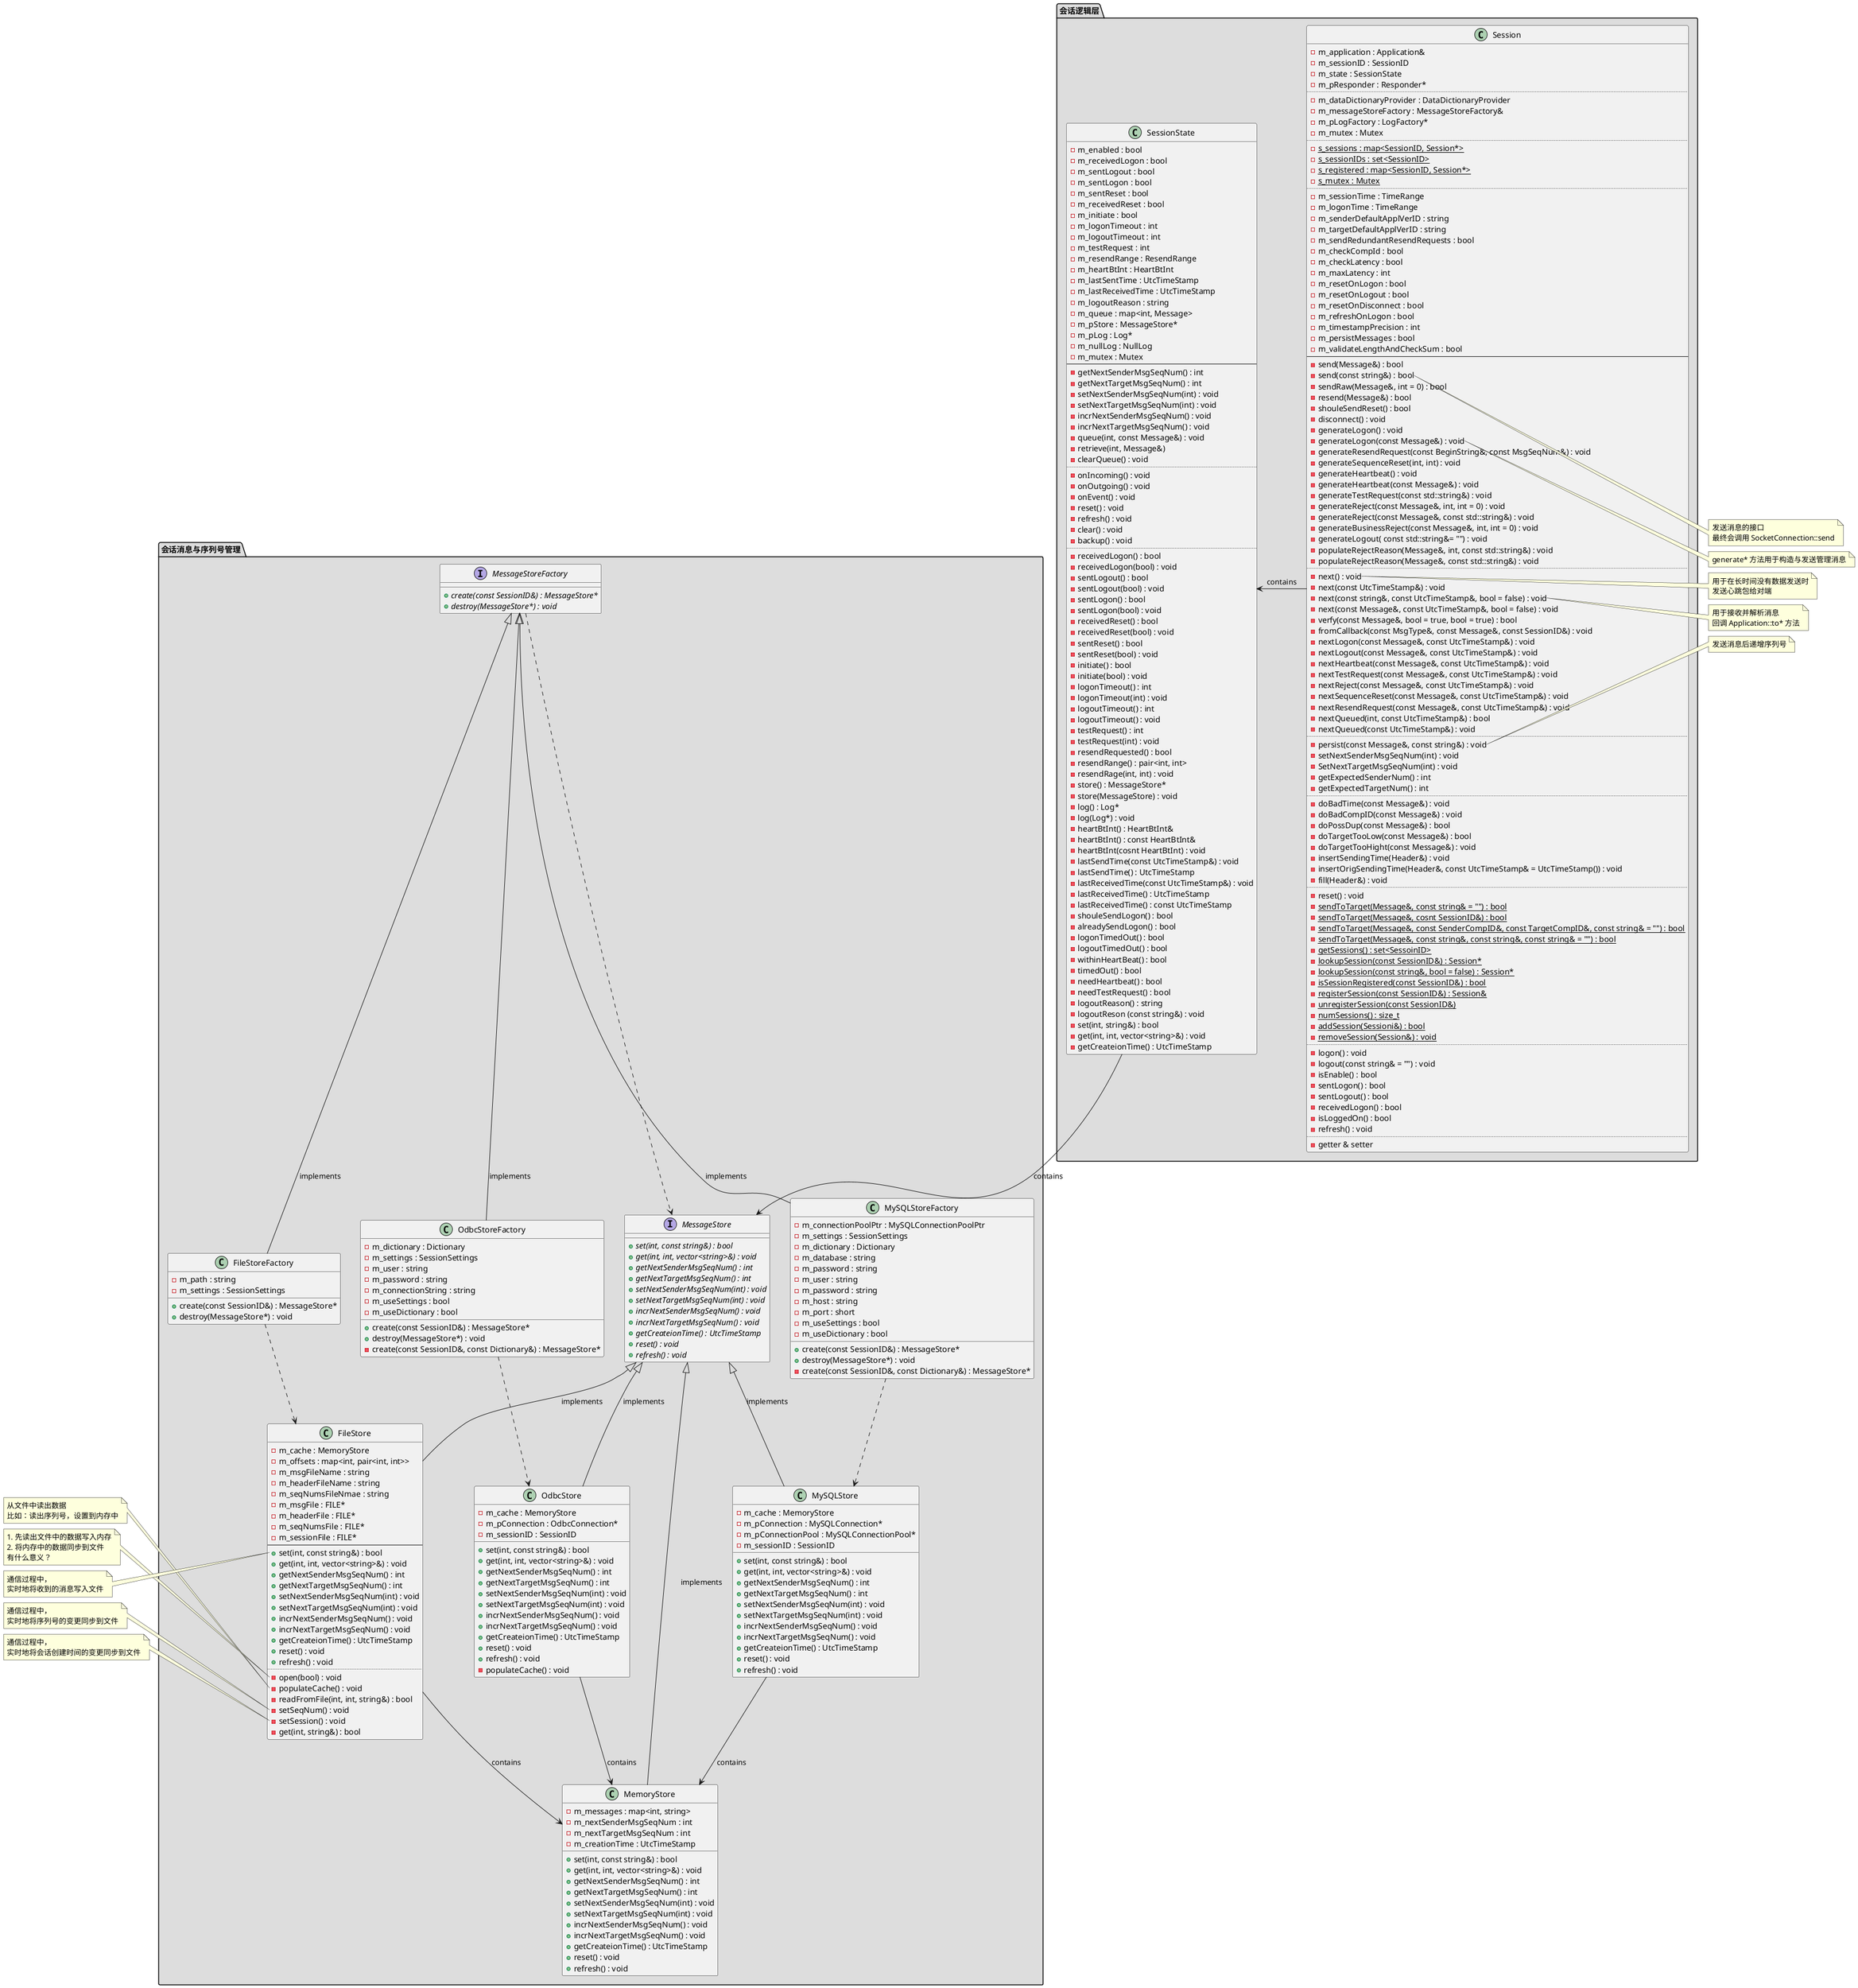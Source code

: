 @startuml quickfix_session_fixsession_classmap
''''''''''''''''''''''''''''''''''''''''''''''''''''''''''''
' 以下是类实例的定义
package "会话逻辑层" #DDDDDD
{
' 维护状态并实现 FIX 会话的逻辑。
class Session
{
    ' 成员变量
    - m_application : Application&
    - m_sessionID : SessionID
    - m_state : SessionState
    - m_pResponder : Responder*
    ..
    - m_dataDictionaryProvider : DataDictionaryProvider
    - m_messageStoreFactory : MessageStoreFactory&
    - m_pLogFactory : LogFactory*
    - m_mutex : Mutex
    ..
    {static}- s_sessions : map<SessionID, Session*>
    {static}- s_sessionIDs : set<SessionID>
    {static}- s_registered : map<SessionID, Session*>
    {static}- s_mutex : Mutex
    ..
    ' 与配置文件中的配置项相对应的成员变量
    - m_sessionTime : TimeRange
    - m_logonTime : TimeRange
    - m_senderDefaultApplVerID : string
    - m_targetDefaultApplVerID : string
    - m_sendRedundantResendRequests : bool
    - m_checkCompId : bool
    - m_checkLatency : bool
    - m_maxLatency : int
    - m_resetOnLogon : bool
    - m_resetOnLogout : bool
    - m_resetOnDisconnect : bool
    - m_refreshOnLogon : bool
    - m_timestampPrecision : int
    - m_persistMessages : bool
    - m_validateLengthAndCheckSum : bool
    --
    ' 成员函数
    - send(Message&) : bool
    - send(const string&) : bool
    - sendRaw(Message&, int = 0) : bool
    - resend(Message&) : bool
    - shouleSendReset() : bool
    - disconnect() : void
    - generateLogon() : void
    - generateLogon(const Message&) : void
    - generateResendRequest(const BeginString&, const MsgSeqNum&) : void
    - generateSequenceReset(int, int) : void
    - generateHeartbeat() : void
    - generateHeartbeat(const Message&) : void
    - generateTestRequest(const std::string&) : void
    - generateReject(const Message&, int, int = 0) : void
    - generateReject(const Message&, const std::string&) : void
    - generateBusinessReject(const Message&, int, int = 0) : void
    - generateLogout( const std::string&= "") : void
    - populateRejectReason(Message&, int, const std::string&) : void
    - populateRejectReason(Message&, const std::string&) : void
    ..
    - next() : void
    - next(const UtcTimeStamp&) : void
    - next(const string&, const UtcTimeStamp&, bool = false) : void
    - next(const Message&, const UtcTimeStamp&, bool = false) : void
    - verfy(const Message&, bool = true, bool = true) : bool
    - fromCallback(const MsgType&, const Message&, const SessionID&) : void
    - nextLogon(const Message&, const UtcTimeStamp&) : void
    - nextLogout(const Message&, const UtcTimeStamp&) : void
    - nextHeartbeat(const Message&, const UtcTimeStamp&) : void
    - nextTestRequest(const Message&, const UtcTimeStamp&) : void
    - nextReject(const Message&, const UtcTimeStamp&) : void
    - nextSequenceReset(const Message&, const UtcTimeStamp&) : void
    - nextResendRequest(const Message&, const UtcTimeStamp&) : void
    - nextQueued(int, const UtcTimeStamp&) : bool
    - nextQueued(const UtcTimeStamp&) : void
    ..
    - persist(const Message&, const string&) : void
    - setNextSenderMsgSeqNum(int) : void
    - SetNextTargetMsgSeqNum(int) : void
    - getExpectedSenderNum() : int
    - getExpectedTargetNum() : int
    ..
    - doBadTime(const Message&) : void
    - doBadCompID(const Message&) : void
    - doPossDup(const Message&) : bool
    - doTargetTooLow(const Message&) : bool
    - doTargetTooHight(const Message&) : void
    - insertSendingTime(Header&) : void
    - insertOrigSendingTime(Header&, const UtcTimeStamp& = UtcTimeStamp()) : void
    - fill(Header&) : void
    ..
    - reset() : void
    {static}- sendToTarget(Message&, const string& = "") : bool
    {static}- sendToTarget(Message&, cosnt SessionID&) : bool
    {static}- sendToTarget(Message&, const SenderCompID&, const TargetCompID&, const string& = "") : bool
    {static}- sendToTarget(Message&, const string&, const string&, const string& = "") : bool
    {static}- getSessions() : set<SessoinID>
    {static}- lookupSession(const SessionID&) : Session*
    {static}- lookupSession(const string&, bool = false) : Session*
    {static}- isSessionRegistered(const SessionID&) : bool
    {static}- registerSession(const SessionID&) : Session&
    {static}- unregisterSession(const SessionID&)
    {static}- numSessions() : size_t
    {static}- addSession(Sessioni&) : bool
    {static}- removeSession(Session&) : void
    ..
    ' 设置或获取状态相关的函数
    - logon() : void
    - logout(const string& = "") : void
    - isEnable() : bool
    - sentLogon() : bool
    - sentLogout() : bool
    - receivedLogon() : bool
    - isLoggedOn() : bool
    - refresh() : void
    ..
    ' 获取/设置成员变量的函数
    {method}- getter & setter
}

' 维护Session类的所有状态
class SessionState
{
    ' 成员变量
    - m_enabled : bool
    - m_receivedLogon : bool
    - m_sentLogout : bool
    - m_sentLogon : bool
    - m_sentReset : bool
    - m_receivedReset : bool
    - m_initiate : bool
    - m_logonTimeout : int
    - m_logoutTimeout : int
    - m_testRequest : int
    - m_resendRange : ResendRange
    - m_heartBtInt : HeartBtInt
    - m_lastSentTime : UtcTimeStamp
    - m_lastReceivedTime : UtcTimeStamp
    - m_logoutReason : string
    - m_queue : map<int, Message>
    - m_pStore : MessageStore*
    - m_pLog : Log*
    - m_nullLog : NullLog
    - m_mutex : Mutex
    ' 成员函数
    --
    ' 缓存发送过的消息
    - getNextSenderMsgSeqNum() : int
    - getNextTargetMsgSeqNum() : int
    - setNextSenderMsgSeqNum(int) : void
    - setNextTargetMsgSeqNum(int) : void
    - incrNextSenderMsgSeqNum() : void
    - incrNextTargetMsgSeqNum() : void
    - queue(int, const Message&) : void
    - retrieve(int, Message&)
    - clearQueue() : void
    ..
    - onIncoming() : void
    - onOutgoing() : void
    - onEvent() : void
    - reset() : void
    - refresh() : void
    - clear() : void
    - backup() : void
    ..
    ' 以下是根据 Fix 会话中的各种规定进行状态的设置
    - receivedLogon() : bool
    - receivedLogon(bool) : void
    - sentLogout() : bool
    - sentLogout(bool) : void
    - sentLogon() : bool
    - sentLogon(bool) : void
    - receivedReset() : bool
    - receivedReset(bool) : void
    - sentReset() : bool
    - sentReset(bool) : void
    - initiate() : bool
    - initiate(bool) : void
    - logonTimeout() : int
    - logonTimeout(int) : void
    - logoutTimeout() : int
    - logoutTimeout() : void
    - testRequest() : int
    - testRequest(int) : void
    - resendRequested() : bool
    - resendRange() : pair<int, int>
    - resendRage(int, int) : void
    - store() : MessageStore*
    - store(MessageStore) : void
    - log() : Log*
    - log(Log*) : void
    - heartBtInt() : HeartBtInt&
    - heartBtInt() : const HeartBtInt&
    - heartBtInt(cosnt HeartBtInt) : void
    - lastSendTime(const UtcTimeStamp&) : void
    - lastSendTime() : UtcTimeStamp
    - lastReceivedTime(const UtcTimeStamp&) : void
    - lastReceivedTime() : UtcTimeStamp
    - lastReceivedTime() : const UtcTimeStamp
    - shouleSendLogon() : bool
    - alreadySendLogon() : bool
    - logonTimedOut() : bool
    - logoutTimedOut() : bool
    - withinHeartBeat() : bool
    - timedOut() : bool
    - needHeartbeat() : bool
    - needTestRequest() : bool
    - logoutReason() : string
    - logoutReson (const string&) : void
    - set(int, string&) : bool
    - get(int, int, vector<string>&) : void
    - getCreateionTime() : UtcTimeStamp
}
}
' end package

package "会话消息与序列号管理" #DDDDDD
{
interface MessageStore
{
    ' 成员函数
    {abstract}+ set(int, const string&) : bool
    {abstract}+ get(int, int, vector<string>&) : void
    {abstract}+ getNextSenderMsgSeqNum() : int
    {abstract}+ getNextTargetMsgSeqNum() : int
    {abstract}+ setNextSenderMsgSeqNum(int) : void
    {abstract}+ setNextTargetMsgSeqNum(int) : void
    {abstract}+ incrNextSenderMsgSeqNum() : void
    {abstract}+ incrNextTargetMsgSeqNum() : void
    {abstract}+ getCreateionTime() : UtcTimeStamp
    {abstract}+ reset() : void
    {abstract}+ refresh() : void
}

interface MessageStoreFactory
{
    ' 成员方法
    {abstract}+ create(const SessionID&) : MessageStore*
    {abstract}+ destroy(MessageStore*) : void
}

class FileStoreFactory
{
    ' 成员变量
    - m_path : string
    - m_settings : SessionSettings
    ' 成员函数
    + create(const SessionID&) : MessageStore*
    + destroy(MessageStore*) : void
}

' 基于文件的存储实现
class FileStore
{
    ' 成员变量
    - m_cache : MemoryStore
    - m_offsets : map<int, pair<int, int>>
    - m_msgFileName : string
    - m_headerFileName : string
    - m_seqNumsFileNmae : string
    - m_msgFile : FILE*
    - m_headerFile : FILE*
    - m_seqNumsFile : FILE*
    - m_sessionFile : FILE*
    --
    ' 成员函数
    + set(int, const string&) : bool
    + get(int, int, vector<string>&) : void
    + getNextSenderMsgSeqNum() : int
    + getNextTargetMsgSeqNum() : int
    + setNextSenderMsgSeqNum(int) : void
    + setNextTargetMsgSeqNum(int) : void
    + incrNextSenderMsgSeqNum() : void
    + incrNextTargetMsgSeqNum() : void
    + getCreateionTime() : UtcTimeStamp
    + reset() : void
    + refresh() : void
    ..
    - open(bool) : void
    - populateCache() : void
    - readFromFile(int, int, string&) : bool
    - setSeqNum() : void
    - setSession() : void
    - get(int, string&) : bool
}

class MemoryStore
{
    ' 成员变量
    - m_messages : map<int, string>
    - m_nextSenderMsgSeqNum : int
    - m_nextTargetMsgSeqNum : int
    - m_creationTime : UtcTimeStamp
    ' 成员函数
    + set(int, const string&) : bool
    + get(int, int, vector<string>&) : void
    + getNextSenderMsgSeqNum() : int
    + getNextTargetMsgSeqNum() : int
    + setNextSenderMsgSeqNum(int) : void
    + setNextTargetMsgSeqNum(int) : void
    + incrNextSenderMsgSeqNum() : void
    + incrNextTargetMsgSeqNum() : void
    + getCreateionTime() : UtcTimeStamp
    + reset() : void
    + refresh() : void
}

' 基于mysql的存储实现
class MySQLStoreFactory
{
    ' 成员变量
    - m_connectionPoolPtr : MySQLConnectionPoolPtr
    - m_settings : SessionSettings
    - m_dictionary : Dictionary
    - m_database : string
    - m_password : string
    - m_user : string
    - m_password : string
    - m_host : string
    - m_port : short
    - m_useSettings : bool
    - m_useDictionary : bool
    ' 成员函数
    + create(const SessionID&) : MessageStore*
    + destroy(MessageStore*) : void
    - create(const SessionID&, const Dictionary&) : MessageStore*
}

class MySQLStore
{
    ' 成员变量
    - m_cache : MemoryStore
    - m_pConnection : MySQLConnection*
    - m_pConnectionPool : MySQLConnectionPool*
    - m_sessionID : SessionID
    ' 成员函数
    + set(int, const string&) : bool
    + get(int, int, vector<string>&) : void
    + getNextSenderMsgSeqNum() : int
    + getNextTargetMsgSeqNum() : int
    + setNextSenderMsgSeqNum(int) : void
    + setNextTargetMsgSeqNum(int) : void
    + incrNextSenderMsgSeqNum() : void
    + incrNextTargetMsgSeqNum() : void
    + getCreateionTime() : UtcTimeStamp
    + reset() : void
    + refresh() : void
}

class OdbcStoreFactory
{
    ' 成员变量
    - m_dictionary : Dictionary
    - m_settings : SessionSettings
    - m_user : string
    - m_password : string
    - m_connectionString : string
    - m_useSettings : bool
    - m_useDictionary : bool
    ' 成员函数
    + create(const SessionID&) : MessageStore*
    + destroy(MessageStore*) : void
    - create(const SessionID&, const Dictionary&) : MessageStore*
}

class OdbcStore
{
    ' 成员变量
    - m_cache : MemoryStore
    - m_pConnection : OdbcConnection*
    - m_sessionID : SessionID
    ' 成员函数
    + set(int, const string&) : bool
    + get(int, int, vector<string>&) : void
    + getNextSenderMsgSeqNum() : int
    + getNextTargetMsgSeqNum() : int
    + setNextSenderMsgSeqNum(int) : void
    + setNextTargetMsgSeqNum(int) : void
    + incrNextSenderMsgSeqNum() : void
    + incrNextTargetMsgSeqNum() : void
    + getCreateionTime() : UtcTimeStamp
    + reset() : void
    + refresh() : void
    - populateCache() : void
}
}
' end package

''''''''''''''''''''''''''''''''''''''''''''''''''''''''''''
' 以下是注释

note left of FileStore::populateCache
从文件中读出数据
比如：读出序列号，设置到内存中
end note

note left of FileStore::open
1. 先读出文件中的数据写入内存
2. 将内存中的数据同步到文件
有什么意义？
end note

note left of FileStore::"set(int, const string&)"
通信过程中，
实时地将收到的消息写入文件
end note

note left of FileStore::setSeqNum
通信过程中，
实时地将序列号的变更同步到文件
end note

note left of FileStore::setSession
通信过程中，
实时地将会话创建时间的变更同步到文件
end note

note left of Session::"send(const string&)"
发送消息的接口
最终会调用 SocketConnection::send
end note

note left of Session::"generateLogon(const Message&)"
generate* 方法用于构造与发送管理消息
end note

note left of Session::"next()"
用于在长时间没有数据发送时
发送心跳包给对端
end note

note left of Session::"next(const string&, const UtcTimeStamp&, bool = false)"
用于接收并解析消息
回调 Application::to* 方法
end note

note left of Session::"persist(const Message&, const string&)"
发送消息后递增序列号
end note

''''''''''''''''''''''''''''''''''''''''''''''''''''''''''''
' 以下是类关系的定义

Session -left-> SessionState : contains
FileStore --> MemoryStore : contains
MySQLStore --> MemoryStore : contains
OdbcStore --> MemoryStore : contains
SessionState --> MessageStore : contains

MessageStoreFactory ..> MessageStore 
FileStoreFactory ..> FileStore
MySQLStoreFactory ..> MySQLStore
OdbcStoreFactory ..> OdbcStore
MessageStoreFactory <|-- FileStoreFactory : implements
MessageStoreFactory <|-- MySQLStoreFactory : implements
MessageStoreFactory <|-- OdbcStoreFactory : implements
MessageStore <|-- FileStore : implements
MessageStore <|-- MySQLStore : implements
MessageStore <|-- OdbcStore : implements
MessageStore <|-- MemoryStore : implements
@enduml